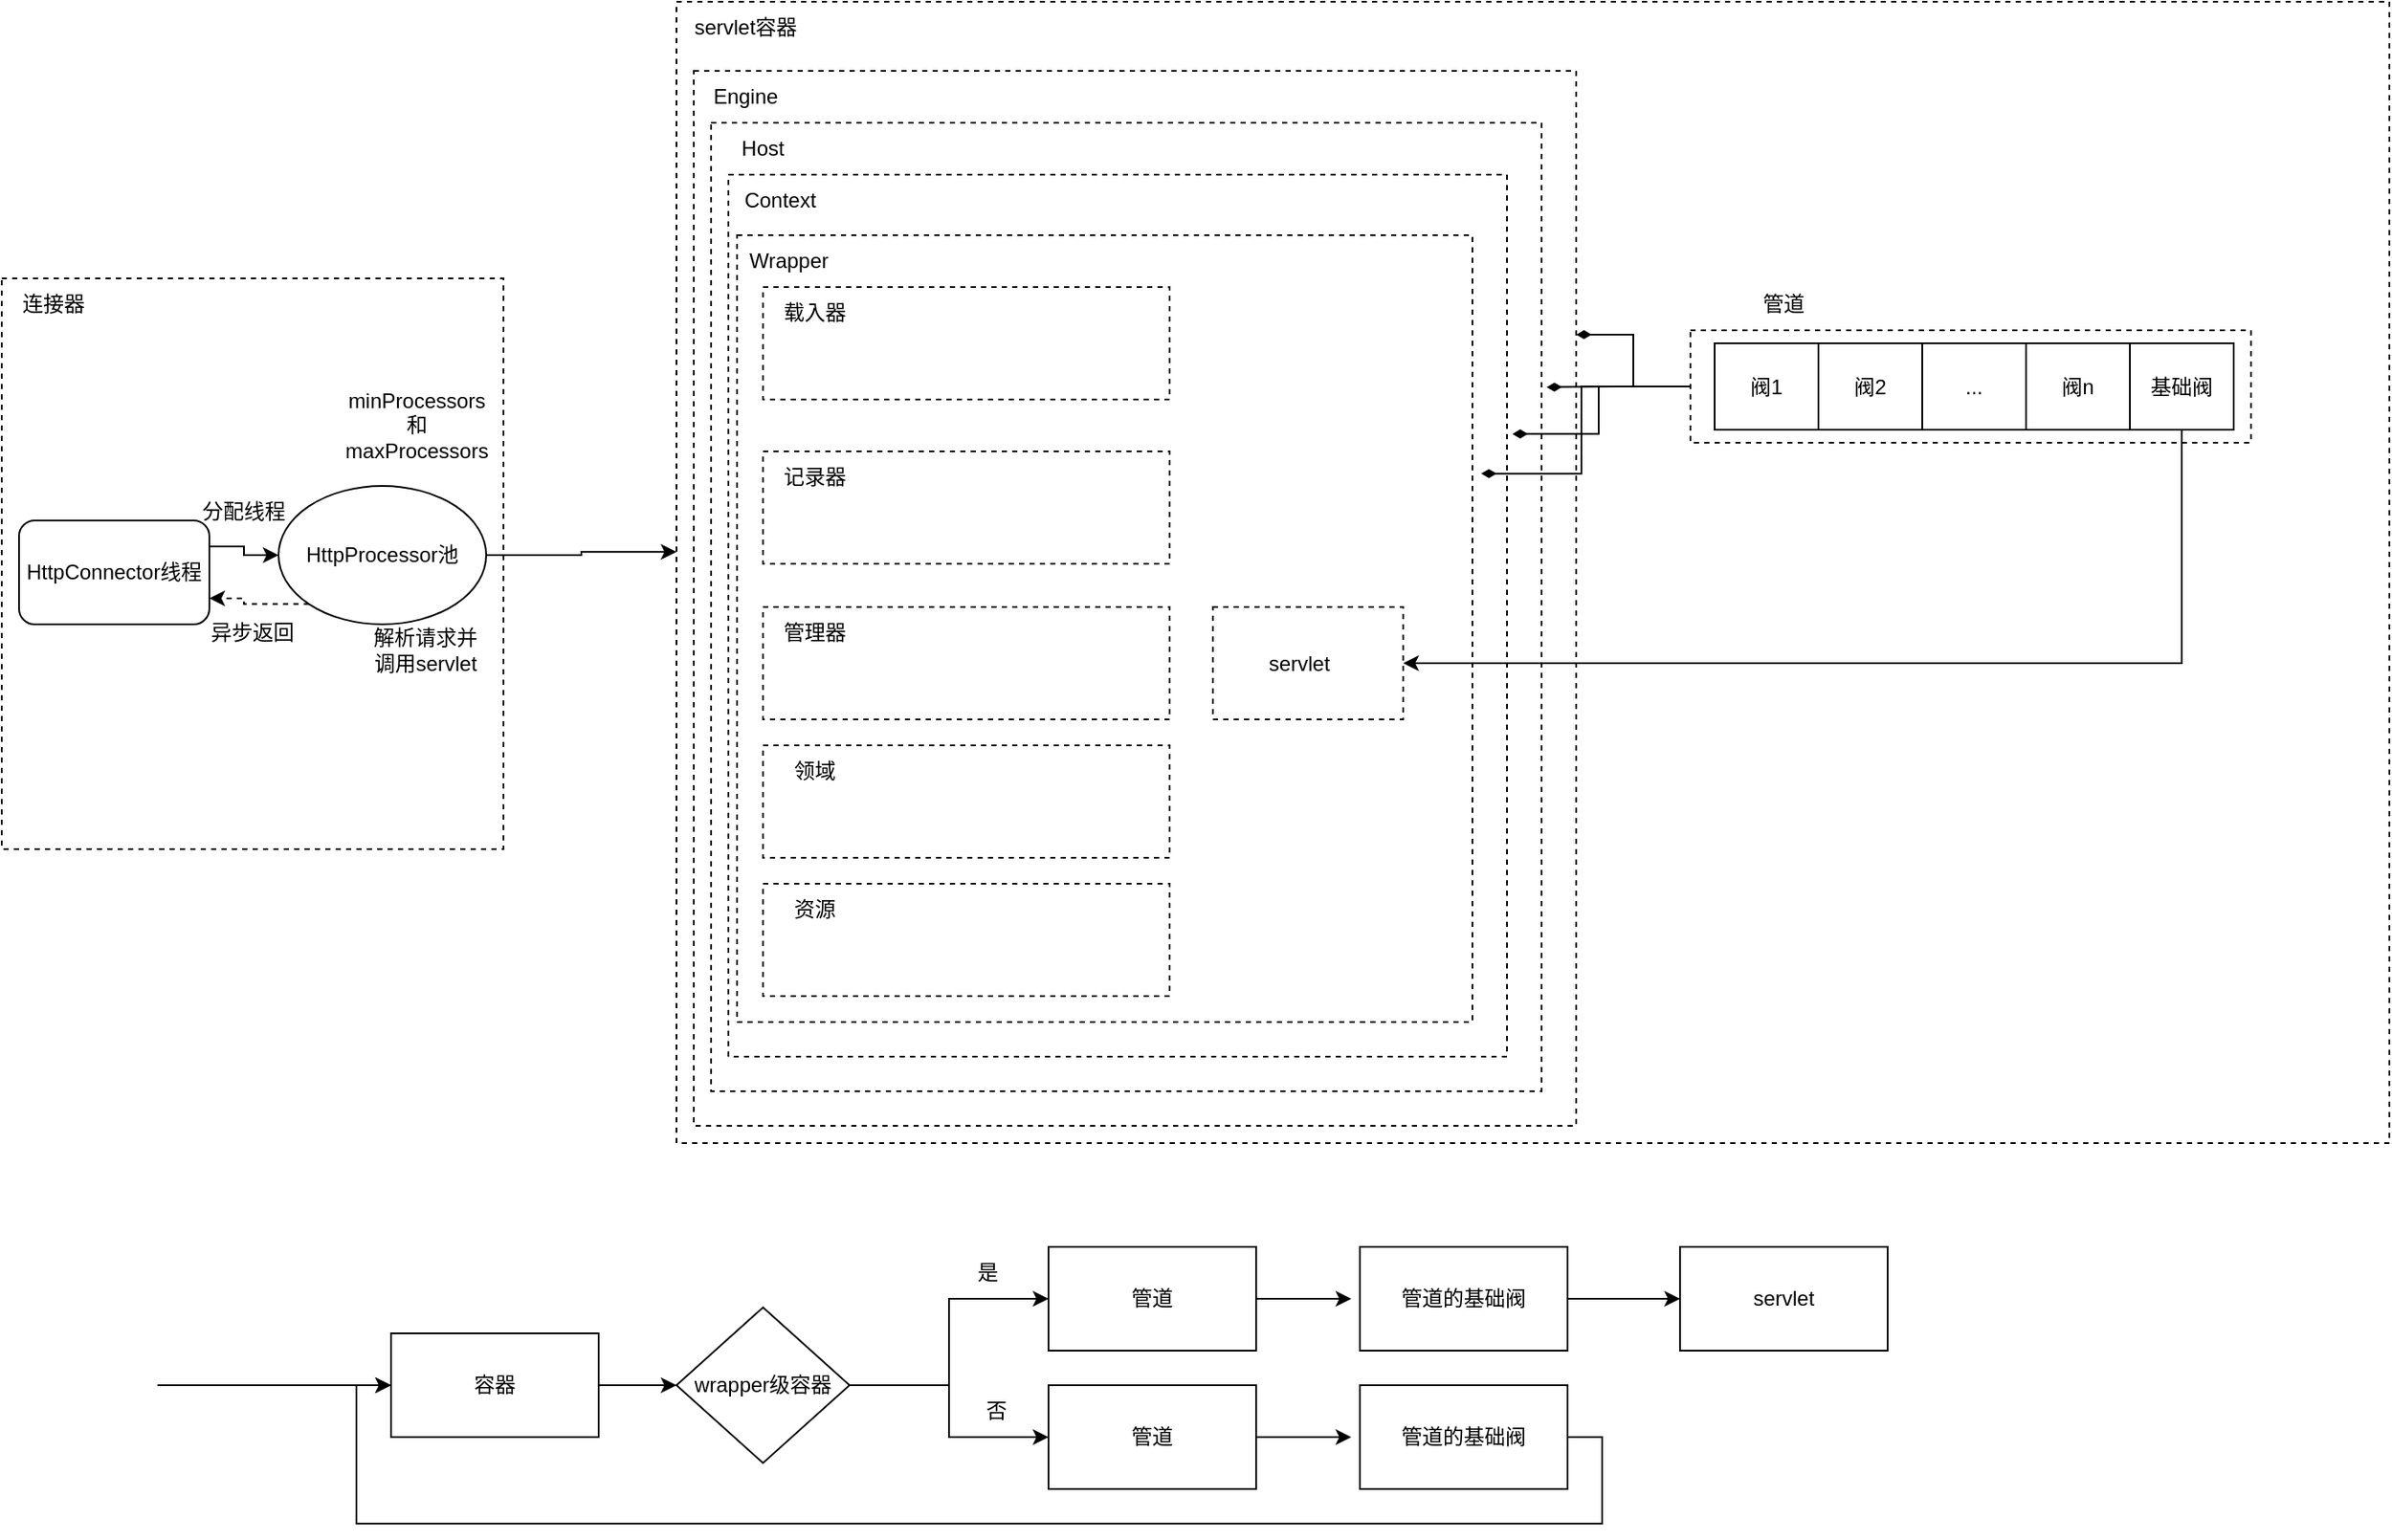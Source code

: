 <mxfile version="24.2.1" type="github">
  <diagram name="第 1 页" id="wqfBfhaBhmy6lnblH311">
    <mxGraphModel dx="1434" dy="746" grid="1" gridSize="10" guides="1" tooltips="1" connect="1" arrows="1" fold="1" page="1" pageScale="1" pageWidth="827" pageHeight="1169" math="0" shadow="0">
      <root>
        <mxCell id="0" />
        <mxCell id="1" parent="0" />
        <mxCell id="wcWBGQhOo5fI4A5-wvYf-1" value="" style="rounded=0;whiteSpace=wrap;html=1;fillColor=none;dashed=1;" parent="1" vertex="1">
          <mxGeometry x="420" y="260" width="990" height="660" as="geometry" />
        </mxCell>
        <mxCell id="wcWBGQhOo5fI4A5-wvYf-9" value="" style="rounded=0;whiteSpace=wrap;html=1;fillColor=none;dashed=1;" parent="1" vertex="1">
          <mxGeometry x="30" y="420" width="290" height="330" as="geometry" />
        </mxCell>
        <mxCell id="wcWBGQhOo5fI4A5-wvYf-14" style="edgeStyle=orthogonalEdgeStyle;rounded=0;orthogonalLoop=1;jettySize=auto;html=1;exitX=0;exitY=1;exitDx=0;exitDy=0;entryX=1;entryY=0.75;entryDx=0;entryDy=0;dashed=1;" parent="1" source="k4DfHrkHl0Q5iwWVyjbq-1" target="k4DfHrkHl0Q5iwWVyjbq-2" edge="1">
          <mxGeometry relative="1" as="geometry" />
        </mxCell>
        <mxCell id="k4DfHrkHl0Q5iwWVyjbq-1" value="HttpProcessor池" style="ellipse;whiteSpace=wrap;html=1;" parent="1" vertex="1">
          <mxGeometry x="190" y="540" width="120" height="80" as="geometry" />
        </mxCell>
        <mxCell id="wcWBGQhOo5fI4A5-wvYf-13" style="edgeStyle=orthogonalEdgeStyle;rounded=0;orthogonalLoop=1;jettySize=auto;html=1;exitX=1;exitY=0.25;exitDx=0;exitDy=0;entryX=0;entryY=0.5;entryDx=0;entryDy=0;" parent="1" source="k4DfHrkHl0Q5iwWVyjbq-2" target="k4DfHrkHl0Q5iwWVyjbq-1" edge="1">
          <mxGeometry relative="1" as="geometry" />
        </mxCell>
        <mxCell id="k4DfHrkHl0Q5iwWVyjbq-2" value="HttpConnector线程" style="rounded=1;whiteSpace=wrap;html=1;" parent="1" vertex="1">
          <mxGeometry x="40" y="560" width="110" height="60" as="geometry" />
        </mxCell>
        <mxCell id="k4DfHrkHl0Q5iwWVyjbq-4" value="minProcessors和&lt;br&gt;maxProcessors" style="text;html=1;align=center;verticalAlign=middle;whiteSpace=wrap;rounded=0;" parent="1" vertex="1">
          <mxGeometry x="240" y="490" width="60" height="30" as="geometry" />
        </mxCell>
        <mxCell id="wcWBGQhOo5fI4A5-wvYf-2" value="servlet容器" style="text;html=1;align=center;verticalAlign=middle;whiteSpace=wrap;rounded=0;" parent="1" vertex="1">
          <mxGeometry x="420" y="260" width="80" height="30" as="geometry" />
        </mxCell>
        <mxCell id="wcWBGQhOo5fI4A5-wvYf-10" value="连接器" style="text;html=1;align=center;verticalAlign=middle;whiteSpace=wrap;rounded=0;" parent="1" vertex="1">
          <mxGeometry x="30" y="420" width="60" height="30" as="geometry" />
        </mxCell>
        <mxCell id="wcWBGQhOo5fI4A5-wvYf-15" style="edgeStyle=orthogonalEdgeStyle;rounded=0;orthogonalLoop=1;jettySize=auto;html=1;exitX=1;exitY=0.5;exitDx=0;exitDy=0;entryX=0;entryY=0.482;entryDx=0;entryDy=0;entryPerimeter=0;" parent="1" source="k4DfHrkHl0Q5iwWVyjbq-1" target="wcWBGQhOo5fI4A5-wvYf-1" edge="1">
          <mxGeometry relative="1" as="geometry" />
        </mxCell>
        <mxCell id="wcWBGQhOo5fI4A5-wvYf-16" value="分配线程" style="text;html=1;align=center;verticalAlign=middle;whiteSpace=wrap;rounded=0;" parent="1" vertex="1">
          <mxGeometry x="140" y="540" width="60" height="30" as="geometry" />
        </mxCell>
        <mxCell id="wcWBGQhOo5fI4A5-wvYf-17" value="异步返回" style="text;html=1;align=center;verticalAlign=middle;whiteSpace=wrap;rounded=0;" parent="1" vertex="1">
          <mxGeometry x="145" y="610" width="60" height="30" as="geometry" />
        </mxCell>
        <mxCell id="wcWBGQhOo5fI4A5-wvYf-18" value="解析请求并调用servlet" style="text;html=1;align=center;verticalAlign=middle;whiteSpace=wrap;rounded=0;" parent="1" vertex="1">
          <mxGeometry x="240" y="620" width="70" height="30" as="geometry" />
        </mxCell>
        <mxCell id="wcWBGQhOo5fI4A5-wvYf-19" value="" style="rounded=0;whiteSpace=wrap;html=1;fillColor=none;dashed=1;" parent="1" vertex="1">
          <mxGeometry x="430" y="300" width="510" height="610" as="geometry" />
        </mxCell>
        <mxCell id="wcWBGQhOo5fI4A5-wvYf-20" value="Engine" style="text;html=1;align=center;verticalAlign=middle;whiteSpace=wrap;rounded=0;" parent="1" vertex="1">
          <mxGeometry x="430" y="300" width="60" height="30" as="geometry" />
        </mxCell>
        <mxCell id="wcWBGQhOo5fI4A5-wvYf-21" value="" style="rounded=0;whiteSpace=wrap;html=1;fillColor=none;dashed=1;" parent="1" vertex="1">
          <mxGeometry x="440" y="330" width="480" height="560" as="geometry" />
        </mxCell>
        <mxCell id="wcWBGQhOo5fI4A5-wvYf-22" value="Host" style="text;html=1;align=center;verticalAlign=middle;whiteSpace=wrap;rounded=0;" parent="1" vertex="1">
          <mxGeometry x="440" y="330" width="60" height="30" as="geometry" />
        </mxCell>
        <mxCell id="wcWBGQhOo5fI4A5-wvYf-23" value="" style="rounded=0;whiteSpace=wrap;html=1;fillColor=none;dashed=1;" parent="1" vertex="1">
          <mxGeometry x="450" y="360" width="450" height="510" as="geometry" />
        </mxCell>
        <mxCell id="wcWBGQhOo5fI4A5-wvYf-24" value="Context" style="text;html=1;align=center;verticalAlign=middle;whiteSpace=wrap;rounded=0;" parent="1" vertex="1">
          <mxGeometry x="450" y="360" width="60" height="30" as="geometry" />
        </mxCell>
        <mxCell id="wcWBGQhOo5fI4A5-wvYf-25" value="" style="rounded=0;whiteSpace=wrap;html=1;fillColor=none;dashed=1;" parent="1" vertex="1">
          <mxGeometry x="455" y="395" width="425" height="455" as="geometry" />
        </mxCell>
        <mxCell id="wcWBGQhOo5fI4A5-wvYf-26" value="Wrapper" style="text;html=1;align=center;verticalAlign=middle;whiteSpace=wrap;rounded=0;" parent="1" vertex="1">
          <mxGeometry x="455" y="395" width="60" height="30" as="geometry" />
        </mxCell>
        <mxCell id="wcWBGQhOo5fI4A5-wvYf-27" value="" style="rounded=0;whiteSpace=wrap;html=1;fillColor=none;dashed=1;" parent="1" vertex="1">
          <mxGeometry x="470" y="425" width="235" height="65" as="geometry" />
        </mxCell>
        <mxCell id="wcWBGQhOo5fI4A5-wvYf-28" value="载入器" style="text;html=1;align=center;verticalAlign=middle;whiteSpace=wrap;rounded=0;" parent="1" vertex="1">
          <mxGeometry x="470" y="425" width="60" height="30" as="geometry" />
        </mxCell>
        <mxCell id="wcWBGQhOo5fI4A5-wvYf-29" value="" style="rounded=0;whiteSpace=wrap;html=1;fillColor=none;dashed=1;" parent="1" vertex="1">
          <mxGeometry x="470" y="520" width="235" height="65" as="geometry" />
        </mxCell>
        <mxCell id="wcWBGQhOo5fI4A5-wvYf-30" value="记录器" style="text;html=1;align=center;verticalAlign=middle;whiteSpace=wrap;rounded=0;" parent="1" vertex="1">
          <mxGeometry x="470" y="520" width="60" height="30" as="geometry" />
        </mxCell>
        <mxCell id="wcWBGQhOo5fI4A5-wvYf-31" value="" style="rounded=0;whiteSpace=wrap;html=1;fillColor=none;dashed=1;" parent="1" vertex="1">
          <mxGeometry x="470" y="610" width="235" height="65" as="geometry" />
        </mxCell>
        <mxCell id="wcWBGQhOo5fI4A5-wvYf-32" value="管理器" style="text;html=1;align=center;verticalAlign=middle;whiteSpace=wrap;rounded=0;" parent="1" vertex="1">
          <mxGeometry x="470" y="610" width="60" height="30" as="geometry" />
        </mxCell>
        <mxCell id="wcWBGQhOo5fI4A5-wvYf-33" value="" style="rounded=0;whiteSpace=wrap;html=1;fillColor=none;dashed=1;" parent="1" vertex="1">
          <mxGeometry x="470" y="690" width="235" height="65" as="geometry" />
        </mxCell>
        <mxCell id="wcWBGQhOo5fI4A5-wvYf-34" value="领域&lt;span style=&quot;color: rgba(0, 0, 0, 0); font-family: monospace; font-size: 0px; text-align: start; text-wrap: nowrap;&quot;&gt;%3CmxGraphModel%3E%3Croot%3E%3CmxCell%20id%3D%220%22%2F%3E%3CmxCell%20id%3D%221%22%20parent%3D%220%22%2F%3E%3CmxCell%20id%3D%222%22%20value%3D%22%22%20style%3D%22rounded%3D0%3BwhiteSpace%3Dwrap%3Bhtml%3D1%3BfillColor%3Dnone%3Bdashed%3D1%3B%22%20vertex%3D%221%22%20parent%3D%221%22%3E%3CmxGeometry%20x%3D%22470%22%20y%3D%22425%22%20width%3D%22235%22%20height%3D%2265%22%20as%3D%22geometry%22%2F%3E%3C%2FmxCell%3E%3CmxCell%20id%3D%223%22%20value%3D%22%E8%BD%BD%E5%85%A5%E5%99%A8%22%20style%3D%22text%3Bhtml%3D1%3Balign%3Dcenter%3BverticalAlign%3Dmiddle%3BwhiteSpace%3Dwrap%3Brounded%3D0%3B%22%20vertex%3D%221%22%20parent%3D%221%22%3E%3CmxGeometry%20x%3D%22470%22%20y%3D%22425%22%20width%3D%2260%22%20height%3D%2230%22%20as%3D%22geometry%22%2F%3E%3C%2FmxCell%3E%3C%2Froot%3E%3C%2FmxGraphModel%3E&lt;/span&gt;" style="text;html=1;align=center;verticalAlign=middle;whiteSpace=wrap;rounded=0;" parent="1" vertex="1">
          <mxGeometry x="470" y="690" width="60" height="30" as="geometry" />
        </mxCell>
        <mxCell id="wcWBGQhOo5fI4A5-wvYf-35" value="" style="rounded=0;whiteSpace=wrap;html=1;fillColor=none;dashed=1;" parent="1" vertex="1">
          <mxGeometry x="470" y="770" width="235" height="65" as="geometry" />
        </mxCell>
        <mxCell id="wcWBGQhOo5fI4A5-wvYf-36" value="资源" style="text;html=1;align=center;verticalAlign=middle;whiteSpace=wrap;rounded=0;" parent="1" vertex="1">
          <mxGeometry x="470" y="770" width="60" height="30" as="geometry" />
        </mxCell>
        <mxCell id="PVxouBPW37ZCpVd9du97-8" style="rounded=0;orthogonalLoop=1;jettySize=auto;html=1;exitX=0;exitY=0.5;exitDx=0;exitDy=0;entryX=1;entryY=0.25;entryDx=0;entryDy=0;edgeStyle=orthogonalEdgeStyle;startArrow=none;startFill=0;endArrow=diamondThin;endFill=1;" edge="1" parent="1" source="PVxouBPW37ZCpVd9du97-1" target="wcWBGQhOo5fI4A5-wvYf-19">
          <mxGeometry relative="1" as="geometry" />
        </mxCell>
        <mxCell id="PVxouBPW37ZCpVd9du97-1" value="" style="rounded=0;whiteSpace=wrap;html=1;fillColor=none;dashed=1;" vertex="1" parent="1">
          <mxGeometry x="1006" y="450" width="324" height="65" as="geometry" />
        </mxCell>
        <mxCell id="PVxouBPW37ZCpVd9du97-3" value="阀1" style="rounded=0;whiteSpace=wrap;html=1;" vertex="1" parent="1">
          <mxGeometry x="1020" y="457.5" width="60" height="50" as="geometry" />
        </mxCell>
        <mxCell id="PVxouBPW37ZCpVd9du97-4" value="阀2" style="rounded=0;whiteSpace=wrap;html=1;" vertex="1" parent="1">
          <mxGeometry x="1080" y="457.5" width="60" height="50" as="geometry" />
        </mxCell>
        <mxCell id="PVxouBPW37ZCpVd9du97-5" value="..." style="rounded=0;whiteSpace=wrap;html=1;" vertex="1" parent="1">
          <mxGeometry x="1140" y="457.5" width="60" height="50" as="geometry" />
        </mxCell>
        <mxCell id="PVxouBPW37ZCpVd9du97-6" value="阀n" style="rounded=0;whiteSpace=wrap;html=1;" vertex="1" parent="1">
          <mxGeometry x="1200" y="457.5" width="60" height="50" as="geometry" />
        </mxCell>
        <mxCell id="PVxouBPW37ZCpVd9du97-7" value="管道" style="text;html=1;align=center;verticalAlign=middle;whiteSpace=wrap;rounded=0;" vertex="1" parent="1">
          <mxGeometry x="1030" y="420" width="60" height="30" as="geometry" />
        </mxCell>
        <mxCell id="PVxouBPW37ZCpVd9du97-9" style="edgeStyle=orthogonalEdgeStyle;rounded=0;orthogonalLoop=1;jettySize=auto;html=1;exitX=0;exitY=0.5;exitDx=0;exitDy=0;entryX=1.006;entryY=0.273;entryDx=0;entryDy=0;entryPerimeter=0;endArrow=diamondThin;endFill=1;" edge="1" parent="1" source="PVxouBPW37ZCpVd9du97-1" target="wcWBGQhOo5fI4A5-wvYf-21">
          <mxGeometry relative="1" as="geometry" />
        </mxCell>
        <mxCell id="PVxouBPW37ZCpVd9du97-10" style="edgeStyle=orthogonalEdgeStyle;rounded=0;orthogonalLoop=1;jettySize=auto;html=1;exitX=0;exitY=0.5;exitDx=0;exitDy=0;entryX=1.007;entryY=0.294;entryDx=0;entryDy=0;entryPerimeter=0;endArrow=diamondThin;endFill=1;" edge="1" parent="1" source="PVxouBPW37ZCpVd9du97-1" target="wcWBGQhOo5fI4A5-wvYf-23">
          <mxGeometry relative="1" as="geometry" />
        </mxCell>
        <mxCell id="PVxouBPW37ZCpVd9du97-11" style="edgeStyle=orthogonalEdgeStyle;rounded=0;orthogonalLoop=1;jettySize=auto;html=1;exitX=0;exitY=0.5;exitDx=0;exitDy=0;entryX=1.012;entryY=0.303;entryDx=0;entryDy=0;entryPerimeter=0;endArrow=diamondThin;endFill=1;" edge="1" parent="1" source="PVxouBPW37ZCpVd9du97-1" target="wcWBGQhOo5fI4A5-wvYf-25">
          <mxGeometry relative="1" as="geometry" />
        </mxCell>
        <mxCell id="PVxouBPW37ZCpVd9du97-15" style="edgeStyle=orthogonalEdgeStyle;rounded=0;orthogonalLoop=1;jettySize=auto;html=1;exitX=0.5;exitY=1;exitDx=0;exitDy=0;entryX=1;entryY=0.5;entryDx=0;entryDy=0;" edge="1" parent="1" source="PVxouBPW37ZCpVd9du97-12" target="PVxouBPW37ZCpVd9du97-13">
          <mxGeometry relative="1" as="geometry" />
        </mxCell>
        <mxCell id="PVxouBPW37ZCpVd9du97-12" value="基础阀" style="rounded=0;whiteSpace=wrap;html=1;" vertex="1" parent="1">
          <mxGeometry x="1260" y="457.5" width="60" height="50" as="geometry" />
        </mxCell>
        <mxCell id="PVxouBPW37ZCpVd9du97-13" value="" style="rounded=0;whiteSpace=wrap;html=1;fillColor=none;dashed=1;" vertex="1" parent="1">
          <mxGeometry x="730" y="610" width="110" height="65" as="geometry" />
        </mxCell>
        <mxCell id="PVxouBPW37ZCpVd9du97-14" value="servlet" style="text;html=1;align=center;verticalAlign=middle;whiteSpace=wrap;rounded=0;" vertex="1" parent="1">
          <mxGeometry x="750" y="627.5" width="60" height="30" as="geometry" />
        </mxCell>
        <mxCell id="PVxouBPW37ZCpVd9du97-26" style="edgeStyle=orthogonalEdgeStyle;rounded=0;orthogonalLoop=1;jettySize=auto;html=1;exitX=1;exitY=0.5;exitDx=0;exitDy=0;entryX=0;entryY=0.5;entryDx=0;entryDy=0;" edge="1" parent="1" source="PVxouBPW37ZCpVd9du97-16" target="PVxouBPW37ZCpVd9du97-22">
          <mxGeometry relative="1" as="geometry" />
        </mxCell>
        <mxCell id="PVxouBPW37ZCpVd9du97-16" value="容器" style="rounded=0;whiteSpace=wrap;html=1;" vertex="1" parent="1">
          <mxGeometry x="255" y="1030" width="120" height="60" as="geometry" />
        </mxCell>
        <mxCell id="PVxouBPW37ZCpVd9du97-20" style="edgeStyle=orthogonalEdgeStyle;rounded=0;orthogonalLoop=1;jettySize=auto;html=1;exitX=1;exitY=0.5;exitDx=0;exitDy=0;" edge="1" parent="1" source="PVxouBPW37ZCpVd9du97-17">
          <mxGeometry relative="1" as="geometry">
            <mxPoint x="810" y="1090" as="targetPoint" />
          </mxGeometry>
        </mxCell>
        <mxCell id="PVxouBPW37ZCpVd9du97-17" value="管道" style="rounded=0;whiteSpace=wrap;html=1;" vertex="1" parent="1">
          <mxGeometry x="635" y="1060" width="120" height="60" as="geometry" />
        </mxCell>
        <mxCell id="PVxouBPW37ZCpVd9du97-32" style="edgeStyle=orthogonalEdgeStyle;rounded=0;orthogonalLoop=1;jettySize=auto;html=1;exitX=1;exitY=0.5;exitDx=0;exitDy=0;entryX=0;entryY=0.5;entryDx=0;entryDy=0;" edge="1" parent="1" source="PVxouBPW37ZCpVd9du97-18" target="PVxouBPW37ZCpVd9du97-16">
          <mxGeometry relative="1" as="geometry">
            <Array as="points">
              <mxPoint x="955" y="1090" />
              <mxPoint x="955" y="1140" />
              <mxPoint x="235" y="1140" />
              <mxPoint x="235" y="1060" />
            </Array>
          </mxGeometry>
        </mxCell>
        <mxCell id="PVxouBPW37ZCpVd9du97-18" value="管道的基础阀" style="rounded=0;whiteSpace=wrap;html=1;" vertex="1" parent="1">
          <mxGeometry x="815" y="1060" width="120" height="60" as="geometry" />
        </mxCell>
        <mxCell id="PVxouBPW37ZCpVd9du97-27" style="edgeStyle=orthogonalEdgeStyle;rounded=0;orthogonalLoop=1;jettySize=auto;html=1;exitX=1;exitY=0.5;exitDx=0;exitDy=0;entryX=0;entryY=0.5;entryDx=0;entryDy=0;" edge="1" parent="1" source="PVxouBPW37ZCpVd9du97-22" target="PVxouBPW37ZCpVd9du97-17">
          <mxGeometry relative="1" as="geometry" />
        </mxCell>
        <mxCell id="PVxouBPW37ZCpVd9du97-28" style="edgeStyle=orthogonalEdgeStyle;rounded=0;orthogonalLoop=1;jettySize=auto;html=1;exitX=1;exitY=0.5;exitDx=0;exitDy=0;entryX=0;entryY=0.5;entryDx=0;entryDy=0;" edge="1" parent="1" source="PVxouBPW37ZCpVd9du97-22" target="PVxouBPW37ZCpVd9du97-24">
          <mxGeometry relative="1" as="geometry" />
        </mxCell>
        <mxCell id="PVxouBPW37ZCpVd9du97-22" value="wrapper级容器" style="rhombus;whiteSpace=wrap;html=1;" vertex="1" parent="1">
          <mxGeometry x="420" y="1015" width="100" height="90" as="geometry" />
        </mxCell>
        <mxCell id="PVxouBPW37ZCpVd9du97-23" style="edgeStyle=orthogonalEdgeStyle;rounded=0;orthogonalLoop=1;jettySize=auto;html=1;exitX=1;exitY=0.5;exitDx=0;exitDy=0;" edge="1" parent="1" source="PVxouBPW37ZCpVd9du97-24">
          <mxGeometry relative="1" as="geometry">
            <mxPoint x="810" y="1010" as="targetPoint" />
          </mxGeometry>
        </mxCell>
        <mxCell id="PVxouBPW37ZCpVd9du97-24" value="管道" style="rounded=0;whiteSpace=wrap;html=1;" vertex="1" parent="1">
          <mxGeometry x="635" y="980" width="120" height="60" as="geometry" />
        </mxCell>
        <mxCell id="PVxouBPW37ZCpVd9du97-34" style="edgeStyle=orthogonalEdgeStyle;rounded=0;orthogonalLoop=1;jettySize=auto;html=1;exitX=1;exitY=0.5;exitDx=0;exitDy=0;entryX=0;entryY=0.5;entryDx=0;entryDy=0;" edge="1" parent="1" source="PVxouBPW37ZCpVd9du97-25" target="PVxouBPW37ZCpVd9du97-33">
          <mxGeometry relative="1" as="geometry" />
        </mxCell>
        <mxCell id="PVxouBPW37ZCpVd9du97-25" value="管道的基础阀" style="rounded=0;whiteSpace=wrap;html=1;" vertex="1" parent="1">
          <mxGeometry x="815" y="980" width="120" height="60" as="geometry" />
        </mxCell>
        <mxCell id="PVxouBPW37ZCpVd9du97-29" value="否" style="text;html=1;align=center;verticalAlign=middle;whiteSpace=wrap;rounded=0;" vertex="1" parent="1">
          <mxGeometry x="575" y="1060" width="60" height="30" as="geometry" />
        </mxCell>
        <mxCell id="PVxouBPW37ZCpVd9du97-31" value="是" style="text;html=1;align=center;verticalAlign=middle;whiteSpace=wrap;rounded=0;" vertex="1" parent="1">
          <mxGeometry x="570" y="980" width="60" height="30" as="geometry" />
        </mxCell>
        <mxCell id="PVxouBPW37ZCpVd9du97-33" value="servlet" style="rounded=0;whiteSpace=wrap;html=1;" vertex="1" parent="1">
          <mxGeometry x="1000" y="980" width="120" height="60" as="geometry" />
        </mxCell>
        <mxCell id="PVxouBPW37ZCpVd9du97-35" value="" style="endArrow=classic;html=1;rounded=0;entryX=0;entryY=0.5;entryDx=0;entryDy=0;" edge="1" parent="1" target="PVxouBPW37ZCpVd9du97-16">
          <mxGeometry width="50" height="50" relative="1" as="geometry">
            <mxPoint x="120" y="1060" as="sourcePoint" />
            <mxPoint x="250" y="1060" as="targetPoint" />
          </mxGeometry>
        </mxCell>
      </root>
    </mxGraphModel>
  </diagram>
</mxfile>
